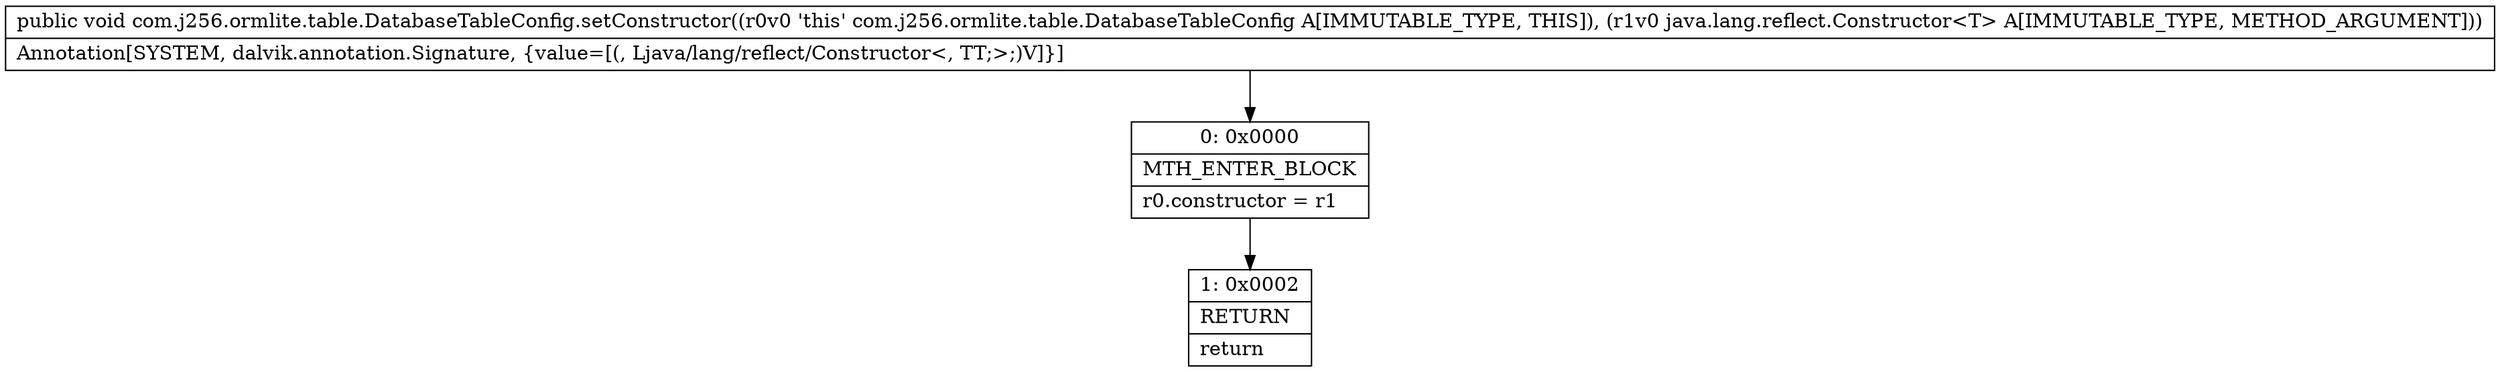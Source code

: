 digraph "CFG forcom.j256.ormlite.table.DatabaseTableConfig.setConstructor(Ljava\/lang\/reflect\/Constructor;)V" {
Node_0 [shape=record,label="{0\:\ 0x0000|MTH_ENTER_BLOCK\l|r0.constructor = r1\l}"];
Node_1 [shape=record,label="{1\:\ 0x0002|RETURN\l|return\l}"];
MethodNode[shape=record,label="{public void com.j256.ormlite.table.DatabaseTableConfig.setConstructor((r0v0 'this' com.j256.ormlite.table.DatabaseTableConfig A[IMMUTABLE_TYPE, THIS]), (r1v0 java.lang.reflect.Constructor\<T\> A[IMMUTABLE_TYPE, METHOD_ARGUMENT]))  | Annotation[SYSTEM, dalvik.annotation.Signature, \{value=[(, Ljava\/lang\/reflect\/Constructor\<, TT;\>;)V]\}]\l}"];
MethodNode -> Node_0;
Node_0 -> Node_1;
}

